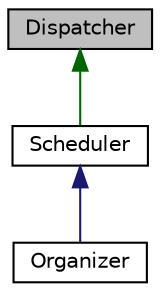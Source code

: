digraph G
{
  bgcolor="transparent";
  edge [fontname="Helvetica",fontsize="10",labelfontname="Helvetica",labelfontsize="10"];
  node [fontname="Helvetica",fontsize="10",shape=record];
  Node1 [label="Dispatcher",height=0.2,width=0.4,color="black", fillcolor="grey75", style="filled" fontcolor="black"];
  Node1 -> Node2 [dir="back",color="darkgreen",fontsize="10",style="solid",fontname="Helvetica"];
  Node2 [label="Scheduler",height=0.2,width=0.4,color="black",URL="$classScheduler.html",tooltip="Basic Scheduler."];
  Node2 -> Node3 [dir="back",color="midnightblue",fontsize="10",style="solid",fontname="Helvetica"];
  Node3 [label="Organizer",height=0.2,width=0.4,color="black",URL="$classOrganizer.html",tooltip="Extension of Scheduler to support blocking of Threads."];
}
